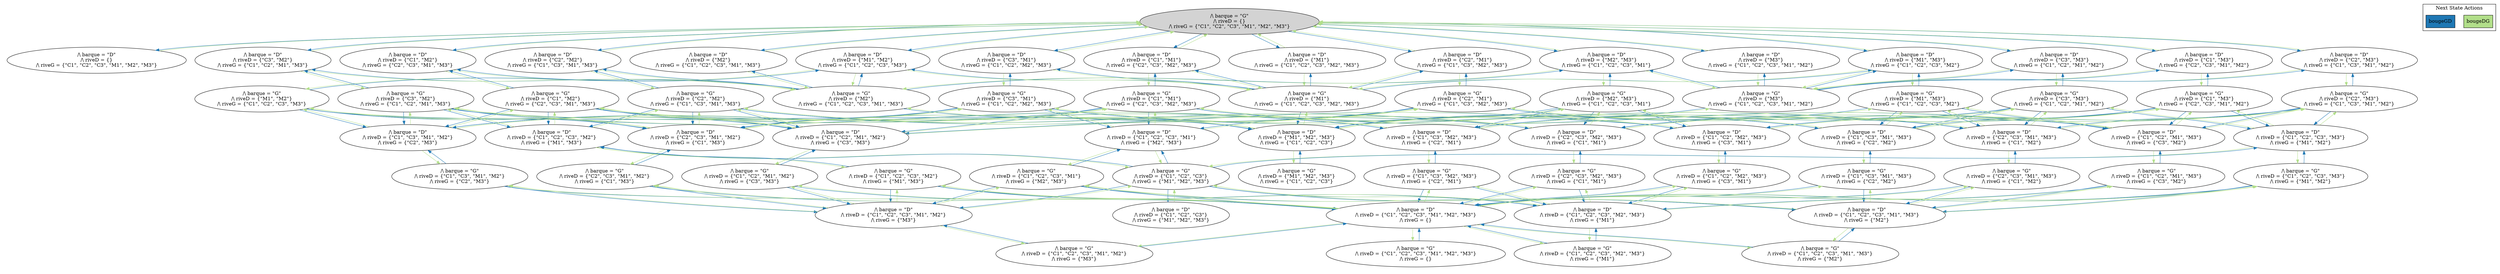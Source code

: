 strict digraph DiskGraph {
edge [colorscheme="paired12"]
nodesep=0.35;
subgraph cluster_graph {
color="white";
5907175726925374431 [label="/\\ barque = \"G\"\n/\\ riveD = {}\n/\\ riveG = {\"C1\", \"C2\", \"C3\", \"M1\", \"M2\", \"M3\"}",style = filled]
5907175726925374431 -> 2322356516066425877 [label="",color="2",fontcolor="2"];
2322356516066425877 [label="/\\ barque = \"D\"\n/\\ riveD = {}\n/\\ riveG = {\"C1\", \"C2\", \"C3\", \"M1\", \"M2\", \"M3\"}"];
2322356516066425877 -> 5907175726925374431 [label="",color="3",fontcolor="3"];
5907175726925374431 -> -6342338216882860989 [label="",color="2",fontcolor="2"];
-6342338216882860989 [label="/\\ barque = \"D\"\n/\\ riveD = {\"M1\"}\n/\\ riveG = {\"C1\", \"C2\", \"C3\", \"M2\", \"M3\"}"];
5907175726925374431 -> -5211829097058377301 [label="",color="2",fontcolor="2"];
-5211829097058377301 [label="/\\ barque = \"D\"\n/\\ riveD = {\"M2\"}\n/\\ riveG = {\"C1\", \"C2\", \"C3\", \"M1\", \"M3\"}"];
5907175726925374431 -> -6608993808794671568 [label="",color="2",fontcolor="2"];
-6608993808794671568 [label="/\\ barque = \"D\"\n/\\ riveD = {\"M3\"}\n/\\ riveG = {\"C1\", \"C2\", \"C3\", \"M1\", \"M2\"}"];
5907175726925374431 -> -6295673160009745825 [label="",color="2",fontcolor="2"];
-6295673160009745825 [label="/\\ barque = \"D\"\n/\\ riveD = {\"C1\", \"M1\"}\n/\\ riveG = {\"C2\", \"C3\", \"M2\", \"M3\"}"];
-6342338216882860989 -> -3009716223600389239 [label="",color="3",fontcolor="3"];
-3009716223600389239 [label="/\\ barque = \"G\"\n/\\ riveD = {\"M1\"}\n/\\ riveG = {\"C1\", \"C2\", \"C3\", \"M2\", \"M3\"}"];
5907175726925374431 -> -1166829772799757388 [label="",color="2",fontcolor="2"];
-1166829772799757388 [label="/\\ barque = \"D\"\n/\\ riveD = {\"C1\", \"M2\"}\n/\\ riveG = {\"C2\", \"C3\", \"M1\", \"M3\"}"];
-6342338216882860989 -> 5907175726925374431 [label="",color="3",fontcolor="3"];
5907175726925374431 -> -3546663816355846098 [label="",color="2",fontcolor="2"];
-3546663816355846098 [label="/\\ barque = \"D\"\n/\\ riveD = {\"C1\", \"M3\"}\n/\\ riveG = {\"C2\", \"C3\", \"M1\", \"M2\"}"];
5907175726925374431 -> -5560863851450552153 [label="",color="2",fontcolor="2"];
-5560863851450552153 [label="/\\ barque = \"D\"\n/\\ riveD = {\"C2\", \"M1\"}\n/\\ riveG = {\"C1\", \"C3\", \"M2\", \"M3\"}"];
5907175726925374431 -> -739707618045888180 [label="",color="2",fontcolor="2"];
-739707618045888180 [label="/\\ barque = \"D\"\n/\\ riveD = {\"C2\", \"M2\"}\n/\\ riveG = {\"C1\", \"C3\", \"M1\", \"M3\"}"];
5907175726925374431 -> -3119541695894379818 [label="",color="2",fontcolor="2"];
-3119541695894379818 [label="/\\ barque = \"D\"\n/\\ riveD = {\"C2\", \"M3\"}\n/\\ riveG = {\"C1\", \"C3\", \"M1\", \"M2\"}"];
5907175726925374431 -> 7557497683329612578 [label="",color="2",fontcolor="2"];
7557497683329612578 [label="/\\ barque = \"D\"\n/\\ riveD = {\"C3\", \"M1\"}\n/\\ riveG = {\"C1\", \"C2\", \"M2\", \"M3\"}"];
-5211829097058377301 -> -4148951084682183071 [label="",color="3",fontcolor="3"];
-4148951084682183071 [label="/\\ barque = \"G\"\n/\\ riveD = {\"M2\"}\n/\\ riveG = {\"C1\", \"C2\", \"C3\", \"M1\", \"M3\"}"];
5907175726925374431 -> 3426799542261068489 [label="",color="2",fontcolor="2"];
3426799542261068489 [label="/\\ barque = \"D\"\n/\\ riveD = {\"C3\", \"M2\"}\n/\\ riveG = {\"C1\", \"C2\", \"M1\", \"M3\"}"];
-5211829097058377301 -> 5907175726925374431 [label="",color="3",fontcolor="3"];
5907175726925374431 -> 1046909390528604499 [label="",color="2",fontcolor="2"];
1046909390528604499 [label="/\\ barque = \"D\"\n/\\ riveD = {\"C3\", \"M3\"}\n/\\ riveG = {\"C1\", \"C2\", \"M1\", \"M2\"}"];
5907175726925374431 -> -6972668553976640614 [label="",color="2",fontcolor="2"];
-6972668553976640614 [label="/\\ barque = \"D\"\n/\\ riveD = {\"M1\", \"M2\"}\n/\\ riveG = {\"C1\", \"C2\", \"C3\", \"M3\"}"];
5907175726925374431 -> -4740825408484356096 [label="",color="2",fontcolor="2"];
-4740825408484356096 [label="/\\ barque = \"D\"\n/\\ riveD = {\"M1\", \"M3\"}\n/\\ riveG = {\"C1\", \"C2\", \"C3\", \"M2\"}"];
5907175726925374431 -> -8497951563394803539 [label="",color="2",fontcolor="2"];
-8497951563394803539 [label="/\\ barque = \"D\"\n/\\ riveD = {\"M2\", \"M3\"}\n/\\ riveG = {\"C1\", \"C2\", \"C3\", \"M1\"}"];
-6608993808794671568 -> -3060186251567547910 [label="",color="3",fontcolor="3"];
-3060186251567547910 [label="/\\ barque = \"G\"\n/\\ riveD = {\"M3\"}\n/\\ riveG = {\"C1\", \"C2\", \"C3\", \"M1\", \"M2\"}"];
-6608993808794671568 -> 5907175726925374431 [label="",color="3",fontcolor="3"];
-6295673160009745825 -> -2782822796270901867 [label="",color="3",fontcolor="3"];
-2782822796270901867 [label="/\\ barque = \"G\"\n/\\ riveD = {\"C1\", \"M1\"}\n/\\ riveG = {\"C2\", \"C3\", \"M2\", \"M3\"}"];
-3009716223600389239 -> -6342338216882860989 [label="",color="2",fontcolor="2"];
-6295673160009745825 -> -3009716223600389239 [label="",color="3",fontcolor="3"];
-3009716223600389239 -> -6295673160009745825 [label="",color="2",fontcolor="2"];
-3009716223600389239 -> -5560863851450552153 [label="",color="2",fontcolor="2"];
-6295673160009745825 -> 5907175726925374431 [label="",color="3",fontcolor="3"];
-3009716223600389239 -> 7557497683329612578 [label="",color="2",fontcolor="2"];
-3009716223600389239 -> -6972668553976640614 [label="",color="2",fontcolor="2"];
-3009716223600389239 -> -4740825408484356096 [label="",color="2",fontcolor="2"];
-1166829772799757388 -> -7057495259220398978 [label="",color="3",fontcolor="3"];
-7057495259220398978 [label="/\\ barque = \"G\"\n/\\ riveD = {\"C1\", \"M2\"}\n/\\ riveG = {\"C2\", \"C3\", \"M1\", \"M3\"}"];
-1166829772799757388 -> -4148951084682183071 [label="",color="3",fontcolor="3"];
-1166829772799757388 -> 5907175726925374431 [label="",color="3",fontcolor="3"];
-3009716223600389239 -> 1381914142845351932 [label="",color="2",fontcolor="2"];
1381914142845351932 [label="/\\ barque = \"D\"\n/\\ riveD = {\"M1\", \"M2\", \"M3\"}\n/\\ riveG = {\"C1\", \"C2\", \"C3\"}"];
-3546663816355846098 -> -4681610593988151324 [label="",color="3",fontcolor="3"];
-4681610593988151324 [label="/\\ barque = \"G\"\n/\\ riveD = {\"C1\", \"M3\"}\n/\\ riveG = {\"C2\", \"C3\", \"M1\", \"M2\"}"];
-3546663816355846098 -> -3060186251567547910 [label="",color="3",fontcolor="3"];
-5560863851450552153 -> -4389887864490741907 [label="",color="3",fontcolor="3"];
-4389887864490741907 [label="/\\ barque = \"G\"\n/\\ riveD = {\"C2\", \"M1\"}\n/\\ riveG = {\"C1\", \"C3\", \"M2\", \"M3\"}"];
-5560863851450552153 -> -3009716223600389239 [label="",color="3",fontcolor="3"];
-3546663816355846098 -> 5907175726925374431 [label="",color="3",fontcolor="3"];
-5560863851450552153 -> 5907175726925374431 [label="",color="3",fontcolor="3"];
-739707618045888180 -> -8900190230788118906 [label="",color="3",fontcolor="3"];
-8900190230788118906 [label="/\\ barque = \"G\"\n/\\ riveD = {\"C2\", \"M2\"}\n/\\ riveG = {\"C1\", \"C3\", \"M1\", \"M3\"}"];
-739707618045888180 -> -4148951084682183071 [label="",color="3",fontcolor="3"];
-3119541695894379818 -> -6524305531128791780 [label="",color="3",fontcolor="3"];
-6524305531128791780 [label="/\\ barque = \"G\"\n/\\ riveD = {\"C2\", \"M3\"}\n/\\ riveG = {\"C1\", \"C3\", \"M1\", \"M2\"}"];
-3119541695894379818 -> -3060186251567547910 [label="",color="3",fontcolor="3"];
-739707618045888180 -> 5907175726925374431 [label="",color="3",fontcolor="3"];
-3119541695894379818 -> 5907175726925374431 [label="",color="3",fontcolor="3"];
7557497683329612578 -> 1810882382810801384 [label="",color="3",fontcolor="3"];
1810882382810801384 [label="/\\ barque = \"G\"\n/\\ riveD = {\"C3\", \"M1\"}\n/\\ riveG = {\"C1\", \"C2\", \"M2\", \"M3\"}"];
-4148951084682183071 -> -5211829097058377301 [label="",color="2",fontcolor="2"];
7557497683329612578 -> -3009716223600389239 [label="",color="3",fontcolor="3"];
-4148951084682183071 -> -1166829772799757388 [label="",color="2",fontcolor="2"];
-4148951084682183071 -> -739707618045888180 [label="",color="2",fontcolor="2"];
7557497683329612578 -> 5907175726925374431 [label="",color="3",fontcolor="3"];
-4148951084682183071 -> 3426799542261068489 [label="",color="2",fontcolor="2"];
-4148951084682183071 -> -6972668553976640614 [label="",color="2",fontcolor="2"];
-4148951084682183071 -> -8497951563394803539 [label="",color="2",fontcolor="2"];
3426799542261068489 -> 6795469990610906371 [label="",color="3",fontcolor="3"];
6795469990610906371 [label="/\\ barque = \"G\"\n/\\ riveD = {\"C3\", \"M2\"}\n/\\ riveG = {\"C1\", \"C2\", \"M1\", \"M3\"}"];
3426799542261068489 -> -4148951084682183071 [label="",color="3",fontcolor="3"];
3426799542261068489 -> 5907175726925374431 [label="",color="3",fontcolor="3"];
-4148951084682183071 -> 1381914142845351932 [label="",color="2",fontcolor="2"];
1046909390528604499 -> 9171428358758332057 [label="",color="3",fontcolor="3"];
9171428358758332057 [label="/\\ barque = \"G\"\n/\\ riveD = {\"C3\", \"M3\"}\n/\\ riveG = {\"C1\", \"C2\", \"M1\", \"M2\"}"];
1046909390528604499 -> -3060186251567547910 [label="",color="3",fontcolor="3"];
-6972668553976640614 -> -1226051052295547824 [label="",color="3",fontcolor="3"];
-1226051052295547824 [label="/\\ barque = \"G\"\n/\\ riveD = {\"M1\", \"M2\"}\n/\\ riveG = {\"C1\", \"C2\", \"C3\", \"M3\"}"];
-6972668553976640614 -> -4148951084682183071 [label="",color="3",fontcolor="3"];
1046909390528604499 -> 5907175726925374431 [label="",color="3",fontcolor="3"];
-6972668553976640614 -> -3009716223600389239 [label="",color="3",fontcolor="3"];
-6972668553976640614 -> 5907175726925374431 [label="",color="3",fontcolor="3"];
-4740825408484356096 -> -3461825981778145334 [label="",color="3",fontcolor="3"];
-3461825981778145334 [label="/\\ barque = \"G\"\n/\\ riveD = {\"M1\", \"M3\"}\n/\\ riveG = {\"C1\", \"C2\", \"C3\", \"M2\"}"];
-4740825408484356096 -> -3060186251567547910 [label="",color="3",fontcolor="3"];
-4740825408484356096 -> -3009716223600389239 [label="",color="3",fontcolor="3"];
-8497951563394803539 -> -301426822055131289 [label="",color="3",fontcolor="3"];
-301426822055131289 [label="/\\ barque = \"G\"\n/\\ riveD = {\"M2\", \"M3\"}\n/\\ riveG = {\"C1\", \"C2\", \"C3\", \"M1\"}"];
-4740825408484356096 -> 5907175726925374431 [label="",color="3",fontcolor="3"];
-8497951563394803539 -> -3060186251567547910 [label="",color="3",fontcolor="3"];
-8497951563394803539 -> -4148951084682183071 [label="",color="3",fontcolor="3"];
-8497951563394803539 -> 5907175726925374431 [label="",color="3",fontcolor="3"];
-3060186251567547910 -> -6608993808794671568 [label="",color="2",fontcolor="2"];
-3060186251567547910 -> -3546663816355846098 [label="",color="2",fontcolor="2"];
-3060186251567547910 -> -3119541695894379818 [label="",color="2",fontcolor="2"];
-3060186251567547910 -> 1046909390528604499 [label="",color="2",fontcolor="2"];
-2782822796270901867 -> -6295673160009745825 [label="",color="2",fontcolor="2"];
-3060186251567547910 -> -4740825408484356096 [label="",color="2",fontcolor="2"];
-3060186251567547910 -> -8497951563394803539 [label="",color="2",fontcolor="2"];
-2782822796270901867 -> -1191322657744820364 [label="",color="2",fontcolor="2"];
-1191322657744820364 [label="/\\ barque = \"D\"\n/\\ riveD = {\"C1\", \"C2\", \"C3\", \"M1\"}\n/\\ riveG = {\"M2\", \"M3\"}"];
-2782822796270901867 -> -2550216929281113034 [label="",color="2",fontcolor="2"];
-2550216929281113034 [label="/\\ barque = \"D\"\n/\\ riveD = {\"C1\", \"C2\", \"M1\", \"M2\"}\n/\\ riveG = {\"C3\", \"M3\"}"];
-2782822796270901867 -> 3147533530085924886 [label="",color="2",fontcolor="2"];
3147533530085924886 [label="/\\ barque = \"D\"\n/\\ riveD = {\"C1\", \"C2\", \"M1\", \"M3\"}\n/\\ riveG = {\"C3\", \"M2\"}"];
-3060186251567547910 -> 1381914142845351932 [label="",color="2",fontcolor="2"];
-2782822796270901867 -> -2180163598574009489 [label="",color="2",fontcolor="2"];
-2180163598574009489 [label="/\\ barque = \"D\"\n/\\ riveD = {\"C1\", \"C3\", \"M1\", \"M2\"}\n/\\ riveG = {\"C2\", \"M3\"}"];
-2782822796270901867 -> 1624399672550778703 [label="",color="2",fontcolor="2"];
1624399672550778703 [label="/\\ barque = \"D\"\n/\\ riveD = {\"C1\", \"C3\", \"M1\", \"M3\"}\n/\\ riveG = {\"C2\", \"M2\"}"];
-7057495259220398978 -> -1166829772799757388 [label="",color="2",fontcolor="2"];
1381914142845351932 -> 7128530134853953590 [label="",color="3",fontcolor="3"];
7128530134853953590 [label="/\\ barque = \"G\"\n/\\ riveD = {\"M1\", \"M2\", \"M3\"}\n/\\ riveG = {\"C1\", \"C2\", \"C3\"}"];
-7057495259220398978 -> -1775558016355242714 [label="",color="2",fontcolor="2"];
-1775558016355242714 [label="/\\ barque = \"D\"\n/\\ riveD = {\"C1\", \"C2\", \"C3\", \"M2\"}\n/\\ riveG = {\"M1\", \"M3\"}"];
1381914142845351932 -> -301426822055131289 [label="",color="3",fontcolor="3"];
-7057495259220398978 -> -2550216929281113034 [label="",color="2",fontcolor="2"];
1381914142845351932 -> -3461825981778145334 [label="",color="3",fontcolor="3"];
-7057495259220398978 -> 834265416456288055 [label="",color="2",fontcolor="2"];
834265416456288055 [label="/\\ barque = \"D\"\n/\\ riveD = {\"C1\", \"C2\", \"M2\", \"M3\"}\n/\\ riveG = {\"C3\", \"M1\"}"];
1381914142845351932 -> -1226051052295547824 [label="",color="3",fontcolor="3"];
-7057495259220398978 -> -2180163598574009489 [label="",color="2",fontcolor="2"];
-7057495259220398978 -> 3942523297874604142 [label="",color="2",fontcolor="2"];
3942523297874604142 [label="/\\ barque = \"D\"\n/\\ riveD = {\"C1\", \"C3\", \"M2\", \"M3\"}\n/\\ riveG = {\"C2\", \"M1\"}"];
1381914142845351932 -> -3060186251567547910 [label="",color="3",fontcolor="3"];
1381914142845351932 -> -4148951084682183071 [label="",color="3",fontcolor="3"];
1381914142845351932 -> -3009716223600389239 [label="",color="3",fontcolor="3"];
-4681610593988151324 -> -3546663816355846098 [label="",color="2",fontcolor="2"];
-4389887864490741907 -> -5560863851450552153 [label="",color="2",fontcolor="2"];
-4681610593988151324 -> 1184012684419942662 [label="",color="2",fontcolor="2"];
1184012684419942662 [label="/\\ barque = \"D\"\n/\\ riveD = {\"C1\", \"C2\", \"C3\", \"M3\"}\n/\\ riveG = {\"M1\", \"M2\"}"];
-4681610593988151324 -> 3147533530085924886 [label="",color="2",fontcolor="2"];
-4389887864490741907 -> -1191322657744820364 [label="",color="2",fontcolor="2"];
-4681610593988151324 -> 834265416456288055 [label="",color="2",fontcolor="2"];
-4389887864490741907 -> -2550216929281113034 [label="",color="2",fontcolor="2"];
-4681610593988151324 -> 1624399672550778703 [label="",color="2",fontcolor="2"];
-4389887864490741907 -> 3147533530085924886 [label="",color="2",fontcolor="2"];
-4681610593988151324 -> 3942523297874604142 [label="",color="2",fontcolor="2"];
-4389887864490741907 -> -1013836375728312697 [label="",color="2",fontcolor="2"];
-1013836375728312697 [label="/\\ barque = \"D\"\n/\\ riveD = {\"C2\", \"C3\", \"M1\", \"M2\"}\n/\\ riveG = {\"C1\", \"M3\"}"];
-4389887864490741907 -> 494172302581959335 [label="",color="2",fontcolor="2"];
494172302581959335 [label="/\\ barque = \"D\"\n/\\ riveD = {\"C2\", \"C3\", \"M1\", \"M3\"}\n/\\ riveG = {\"C1\", \"M2\"}"];
-8900190230788118906 -> -739707618045888180 [label="",color="2",fontcolor="2"];
-6524305531128791780 -> -3119541695894379818 [label="",color="2",fontcolor="2"];
-8900190230788118906 -> -1775558016355242714 [label="",color="2",fontcolor="2"];
-8900190230788118906 -> -2550216929281113034 [label="",color="2",fontcolor="2"];
-8900190230788118906 -> 834265416456288055 [label="",color="2",fontcolor="2"];
-6524305531128791780 -> 1184012684419942662 [label="",color="2",fontcolor="2"];
-8900190230788118906 -> -1013836375728312697 [label="",color="2",fontcolor="2"];
-6524305531128791780 -> 3147533530085924886 [label="",color="2",fontcolor="2"];
-8900190230788118906 -> 2802938809277095302 [label="",color="2",fontcolor="2"];
2802938809277095302 [label="/\\ barque = \"D\"\n/\\ riveD = {\"C2\", \"C3\", \"M2\", \"M3\"}\n/\\ riveG = {\"C1\", \"M1\"}"];
-6524305531128791780 -> 834265416456288055 [label="",color="2",fontcolor="2"];
-6524305531128791780 -> 494172302581959335 [label="",color="2",fontcolor="2"];
-6524305531128791780 -> 2802938809277095302 [label="",color="2",fontcolor="2"];
1810882382810801384 -> 7557497683329612578 [label="",color="2",fontcolor="2"];
6795469990610906371 -> 3426799542261068489 [label="",color="2",fontcolor="2"];
1810882382810801384 -> -1191322657744820364 [label="",color="2",fontcolor="2"];
1810882382810801384 -> -2180163598574009489 [label="",color="2",fontcolor="2"];
6795469990610906371 -> -1775558016355242714 [label="",color="2",fontcolor="2"];
1810882382810801384 -> 1624399672550778703 [label="",color="2",fontcolor="2"];
6795469990610906371 -> -2180163598574009489 [label="",color="2",fontcolor="2"];
1810882382810801384 -> -1013836375728312697 [label="",color="2",fontcolor="2"];
6795469990610906371 -> 3942523297874604142 [label="",color="2",fontcolor="2"];
1810882382810801384 -> 494172302581959335 [label="",color="2",fontcolor="2"];
6795469990610906371 -> -1013836375728312697 [label="",color="2",fontcolor="2"];
6795469990610906371 -> 2802938809277095302 [label="",color="2",fontcolor="2"];
9171428358758332057 -> 1046909390528604499 [label="",color="2",fontcolor="2"];
-1226051052295547824 -> -6972668553976640614 [label="",color="2",fontcolor="2"];
9171428358758332057 -> 1184012684419942662 [label="",color="2",fontcolor="2"];
9171428358758332057 -> 1624399672550778703 [label="",color="2",fontcolor="2"];
-1226051052295547824 -> 1381914142845351932 [label="",color="2",fontcolor="2"];
9171428358758332057 -> 3942523297874604142 [label="",color="2",fontcolor="2"];
9171428358758332057 -> 494172302581959335 [label="",color="2",fontcolor="2"];
-1226051052295547824 -> -2550216929281113034 [label="",color="2",fontcolor="2"];
-1226051052295547824 -> -2180163598574009489 [label="",color="2",fontcolor="2"];
9171428358758332057 -> 2802938809277095302 [label="",color="2",fontcolor="2"];
-1226051052295547824 -> -1013836375728312697 [label="",color="2",fontcolor="2"];
-3461825981778145334 -> -4740825408484356096 [label="",color="2",fontcolor="2"];
-301426822055131289 -> -8497951563394803539 [label="",color="2",fontcolor="2"];
-301426822055131289 -> 1381914142845351932 [label="",color="2",fontcolor="2"];
-301426822055131289 -> 834265416456288055 [label="",color="2",fontcolor="2"];
-301426822055131289 -> 3942523297874604142 [label="",color="2",fontcolor="2"];
-301426822055131289 -> 2802938809277095302 [label="",color="2",fontcolor="2"];
-1191322657744820364 -> -7009930137785370434 [label="",color="3",fontcolor="3"];
-7009930137785370434 [label="/\\ barque = \"G\"\n/\\ riveD = {\"C1\", \"C2\", \"C3\", \"M1\"}\n/\\ riveG = {\"M2\", \"M3\"}"];
-1191322657744820364 -> 8942431452704499858 [label="",color="3",fontcolor="3"];
8942431452704499858 [label="/\\ barque = \"G\"\n/\\ riveD = {\"C1\", \"C2\", \"C3\"}\n/\\ riveG = {\"M1\", \"M2\", \"M3\"}"];
-1191322657744820364 -> 1810882382810801384 [label="",color="3",fontcolor="3"];
-1191322657744820364 -> -4389887864490741907 [label="",color="3",fontcolor="3"];
-1191322657744820364 -> -2782822796270901867 [label="",color="3",fontcolor="3"];
-3461825981778145334 -> 1381914142845351932 [label="",color="2",fontcolor="2"];
-3461825981778145334 -> 3147533530085924886 [label="",color="2",fontcolor="2"];
-2550216929281113034 -> -5954914559742272516 [label="",color="3",fontcolor="3"];
-5954914559742272516 [label="/\\ barque = \"G\"\n/\\ riveD = {\"C1\", \"C2\", \"M1\", \"M2\"}\n/\\ riveG = {\"C3\", \"M3\"}"];
-3461825981778145334 -> 1624399672550778703 [label="",color="2",fontcolor="2"];
-2550216929281113034 -> -1226051052295547824 [label="",color="3",fontcolor="3"];
-3461825981778145334 -> 494172302581959335 [label="",color="2",fontcolor="2"];
-2550216929281113034 -> -8900190230788118906 [label="",color="3",fontcolor="3"];
-2550216929281113034 -> -4389887864490741907 [label="",color="3",fontcolor="3"];
3147533530085924886 -> 6516254448613244892 [label="",color="3",fontcolor="3"];
6516254448613244892 [label="/\\ barque = \"G\"\n/\\ riveD = {\"C1\", \"C2\", \"M1\", \"M3\"}\n/\\ riveG = {\"C3\", \"M2\"}"];
-2550216929281113034 -> -7057495259220398978 [label="",color="3",fontcolor="3"];
-2550216929281113034 -> -2782822796270901867 [label="",color="3",fontcolor="3"];
3147533530085924886 -> -3461825981778145334 [label="",color="3",fontcolor="3"];
3147533530085924886 -> -6524305531128791780 [label="",color="3",fontcolor="3"];
-2180163598574009489 -> -8034796433242334043 [label="",color="3",fontcolor="3"];
-8034796433242334043 [label="/\\ barque = \"G\"\n/\\ riveD = {\"C1\", \"C3\", \"M1\", \"M2\"}\n/\\ riveG = {\"C2\", \"M3\"}"];
3147533530085924886 -> -4389887864490741907 [label="",color="3",fontcolor="3"];
3147533530085924886 -> -4681610593988151324 [label="",color="3",fontcolor="3"];
-2180163598574009489 -> -1226051052295547824 [label="",color="3",fontcolor="3"];
3147533530085924886 -> -2782822796270901867 [label="",color="3",fontcolor="3"];
-2180163598574009489 -> 6795469990610906371 [label="",color="3",fontcolor="3"];
-2180163598574009489 -> 1810882382810801384 [label="",color="3",fontcolor="3"];
1624399672550778703 -> 7443092362603526277 [label="",color="3",fontcolor="3"];
7443092362603526277 [label="/\\ barque = \"G\"\n/\\ riveD = {\"C1\", \"C3\", \"M1\", \"M3\"}\n/\\ riveG = {\"C2\", \"M2\"}"];
-2180163598574009489 -> -7057495259220398978 [label="",color="3",fontcolor="3"];
-2180163598574009489 -> -2782822796270901867 [label="",color="3",fontcolor="3"];
1624399672550778703 -> -3461825981778145334 [label="",color="3",fontcolor="3"];
7128530134853953590 -> 1381914142845351932 [label="",color="2",fontcolor="2"];
1624399672550778703 -> 9171428358758332057 [label="",color="3",fontcolor="3"];
1624399672550778703 -> 1810882382810801384 [label="",color="3",fontcolor="3"];
-1775558016355242714 -> -7594238229519404308 [label="",color="3",fontcolor="3"];
-7594238229519404308 [label="/\\ barque = \"G\"\n/\\ riveD = {\"C1\", \"C2\", \"C3\", \"M2\"}\n/\\ riveG = {\"M1\", \"M3\"}"];
1624399672550778703 -> -4681610593988151324 [label="",color="3",fontcolor="3"];
-1775558016355242714 -> 8942431452704499858 [label="",color="3",fontcolor="3"];
1624399672550778703 -> -2782822796270901867 [label="",color="3",fontcolor="3"];
-1775558016355242714 -> 6795469990610906371 [label="",color="3",fontcolor="3"];
834265416456288055 -> 8814613252513507581 [label="",color="3",fontcolor="3"];
8814613252513507581 [label="/\\ barque = \"G\"\n/\\ riveD = {\"C1\", \"C2\", \"M2\", \"M3\"}\n/\\ riveG = {\"C3\", \"M1\"}"];
-1775558016355242714 -> -8900190230788118906 [label="",color="3",fontcolor="3"];
834265416456288055 -> -301426822055131289 [label="",color="3",fontcolor="3"];
-1775558016355242714 -> -7057495259220398978 [label="",color="3",fontcolor="3"];
834265416456288055 -> -6524305531128791780 [label="",color="3",fontcolor="3"];
834265416456288055 -> -8900190230788118906 [label="",color="3",fontcolor="3"];
3942523297874604142 -> 5149448332909080484 [label="",color="3",fontcolor="3"];
5149448332909080484 [label="/\\ barque = \"G\"\n/\\ riveD = {\"C1\", \"C3\", \"M2\", \"M3\"}\n/\\ riveG = {\"C2\", \"M1\"}"];
834265416456288055 -> -4681610593988151324 [label="",color="3",fontcolor="3"];
3942523297874604142 -> -301426822055131289 [label="",color="3",fontcolor="3"];
834265416456288055 -> -7057495259220398978 [label="",color="3",fontcolor="3"];
3942523297874604142 -> 9171428358758332057 [label="",color="3",fontcolor="3"];
3942523297874604142 -> 6795469990610906371 [label="",color="3",fontcolor="3"];
1184012684419942662 -> 7038667410528392908 [label="",color="3",fontcolor="3"];
7038667410528392908 [label="/\\ barque = \"G\"\n/\\ riveD = {\"C1\", \"C2\", \"C3\", \"M3\"}\n/\\ riveG = {\"M1\", \"M2\"}"];
3942523297874604142 -> -4681610593988151324 [label="",color="3",fontcolor="3"];
1184012684419942662 -> 8942431452704499858 [label="",color="3",fontcolor="3"];
3942523297874604142 -> -7057495259220398978 [label="",color="3",fontcolor="3"];
1184012684419942662 -> 9171428358758332057 [label="",color="3",fontcolor="3"];
-1013836375728312697 -> -9210412347429375667 [label="",color="3",fontcolor="3"];
-9210412347429375667 [label="/\\ barque = \"G\"\n/\\ riveD = {\"C2\", \"C3\", \"M1\", \"M2\"}\n/\\ riveG = {\"C1\", \"M3\"}"];
1184012684419942662 -> -6524305531128791780 [label="",color="3",fontcolor="3"];
-1013836375728312697 -> -1226051052295547824 [label="",color="3",fontcolor="3"];
1184012684419942662 -> -4681610593988151324 [label="",color="3",fontcolor="3"];
-1013836375728312697 -> 6795469990610906371 [label="",color="3",fontcolor="3"];
494172302581959335 -> 8582608423785174381 [label="",color="3",fontcolor="3"];
8582608423785174381 [label="/\\ barque = \"G\"\n/\\ riveD = {\"C2\", \"C3\", \"M1\", \"M3\"}\n/\\ riveG = {\"C1\", \"M2\"}"];
-1013836375728312697 -> 1810882382810801384 [label="",color="3",fontcolor="3"];
494172302581959335 -> -3461825981778145334 [label="",color="3",fontcolor="3"];
-1013836375728312697 -> -8900190230788118906 [label="",color="3",fontcolor="3"];
494172302581959335 -> 9171428358758332057 [label="",color="3",fontcolor="3"];
-1013836375728312697 -> -4389887864490741907 [label="",color="3",fontcolor="3"];
494172302581959335 -> 1810882382810801384 [label="",color="3",fontcolor="3"];
494172302581959335 -> -6524305531128791780 [label="",color="3",fontcolor="3"];
2802938809277095302 -> 6279744164659692108 [label="",color="3",fontcolor="3"];
6279744164659692108 [label="/\\ barque = \"G\"\n/\\ riveD = {\"C2\", \"C3\", \"M2\", \"M3\"}\n/\\ riveG = {\"C1\", \"M1\"}"];
494172302581959335 -> -4389887864490741907 [label="",color="3",fontcolor="3"];
2802938809277095302 -> -301426822055131289 [label="",color="3",fontcolor="3"];
2802938809277095302 -> 9171428358758332057 [label="",color="3",fontcolor="3"];
-7009930137785370434 -> -1191322657744820364 [label="",color="2",fontcolor="2"];
2802938809277095302 -> 6795469990610906371 [label="",color="3",fontcolor="3"];
-7009930137785370434 -> 6652290137938966502 [label="",color="2",fontcolor="2"];
6652290137938966502 [label="/\\ barque = \"D\"\n/\\ riveD = {\"C1\", \"C2\", \"C3\", \"M1\", \"M2\"}\n/\\ riveG = {\"M3\"}"];
2802938809277095302 -> -6524305531128791780 [label="",color="3",fontcolor="3"];
-7009930137785370434 -> 5375922981208263354 [label="",color="2",fontcolor="2"];
5375922981208263354 [label="/\\ barque = \"D\"\n/\\ riveD = {\"C1\", \"C2\", \"C3\", \"M1\", \"M3\"}\n/\\ riveG = {\"M2\"}"];
2802938809277095302 -> -8900190230788118906 [label="",color="3",fontcolor="3"];
-7009930137785370434 -> -8252155411193999327 [label="",color="2",fontcolor="2"];
-8252155411193999327 [label="/\\ barque = \"D\"\n/\\ riveD = {\"C1\", \"C2\", \"C3\", \"M1\", \"M2\", \"M3\"}\n/\\ riveG = {}"];
8942431452704499858 -> 998055232619083608 [label="",color="2",fontcolor="2"];
998055232619083608 [label="/\\ barque = \"D\"\n/\\ riveD = {\"C1\", \"C2\", \"C3\"}\n/\\ riveG = {\"M1\", \"M2\", \"M3\"}"];
-5954914559742272516 -> -2550216929281113034 [label="",color="2",fontcolor="2"];
8942431452704499858 -> -1191322657744820364 [label="",color="2",fontcolor="2"];
-5954914559742272516 -> 6652290137938966502 [label="",color="2",fontcolor="2"];
8942431452704499858 -> -1775558016355242714 [label="",color="2",fontcolor="2"];
-5954914559742272516 -> -8252155411193999327 [label="",color="2",fontcolor="2"];
8942431452704499858 -> 1184012684419942662 [label="",color="2",fontcolor="2"];
6516254448613244892 -> 3147533530085924886 [label="",color="2",fontcolor="2"];
6516254448613244892 -> 5375922981208263354 [label="",color="2",fontcolor="2"];
6516254448613244892 -> -8252155411193999327 [label="",color="2",fontcolor="2"];
-8034796433242334043 -> -2180163598574009489 [label="",color="2",fontcolor="2"];
-8034796433242334043 -> 6652290137938966502 [label="",color="2",fontcolor="2"];
-8034796433242334043 -> -8252155411193999327 [label="",color="2",fontcolor="2"];
7443092362603526277 -> 1624399672550778703 [label="",color="2",fontcolor="2"];
7443092362603526277 -> 5375922981208263354 [label="",color="2",fontcolor="2"];
7443092362603526277 -> -8252155411193999327 [label="",color="2",fontcolor="2"];
-7594238229519404308 -> -1775558016355242714 [label="",color="2",fontcolor="2"];
-7594238229519404308 -> 6652290137938966502 [label="",color="2",fontcolor="2"];
-7594238229519404308 -> 7405008230153954733 [label="",color="2",fontcolor="2"];
7405008230153954733 [label="/\\ barque = \"D\"\n/\\ riveD = {\"C1\", \"C2\", \"C3\", \"M2\", \"M3\"}\n/\\ riveG = {\"M1\"}"];
-7594238229519404308 -> -8252155411193999327 [label="",color="2",fontcolor="2"];
8814613252513507581 -> 834265416456288055 [label="",color="2",fontcolor="2"];
8814613252513507581 -> 7405008230153954733 [label="",color="2",fontcolor="2"];
8814613252513507581 -> -8252155411193999327 [label="",color="2",fontcolor="2"];
5149448332909080484 -> 3942523297874604142 [label="",color="2",fontcolor="2"];
5149448332909080484 -> 7405008230153954733 [label="",color="2",fontcolor="2"];
5149448332909080484 -> -8252155411193999327 [label="",color="2",fontcolor="2"];
8942431452704499858 -> 6652290137938966502 [label="",color="2",fontcolor="2"];
7038667410528392908 -> 1184012684419942662 [label="",color="2",fontcolor="2"];
8942431452704499858 -> 5375922981208263354 [label="",color="2",fontcolor="2"];
7038667410528392908 -> 5375922981208263354 [label="",color="2",fontcolor="2"];
8942431452704499858 -> 7405008230153954733 [label="",color="2",fontcolor="2"];
7038667410528392908 -> 7405008230153954733 [label="",color="2",fontcolor="2"];
-9210412347429375667 -> -1013836375728312697 [label="",color="2",fontcolor="2"];
7038667410528392908 -> -8252155411193999327 [label="",color="2",fontcolor="2"];
-9210412347429375667 -> 6652290137938966502 [label="",color="2",fontcolor="2"];
8582608423785174381 -> 494172302581959335 [label="",color="2",fontcolor="2"];
-9210412347429375667 -> -8252155411193999327 [label="",color="2",fontcolor="2"];
8582608423785174381 -> 5375922981208263354 [label="",color="2",fontcolor="2"];
6279744164659692108 -> 2802938809277095302 [label="",color="2",fontcolor="2"];
8582608423785174381 -> -8252155411193999327 [label="",color="2",fontcolor="2"];
6279744164659692108 -> 7405008230153954733 [label="",color="2",fontcolor="2"];
6652290137938966502 -> 3283552209193543724 [label="",color="3",fontcolor="3"];
3283552209193543724 [label="/\\ barque = \"G\"\n/\\ riveD = {\"C1\", \"C2\", \"C3\", \"M1\", \"M2\"}\n/\\ riveG = {\"M3\"}"];
6279744164659692108 -> -8252155411193999327 [label="",color="2",fontcolor="2"];
6652290137938966502 -> -9210412347429375667 [label="",color="3",fontcolor="3"];
6652290137938966502 -> -8034796433242334043 [label="",color="3",fontcolor="3"];
5375922981208263354 -> 4277072208226325872 [label="",color="3",fontcolor="3"];
4277072208226325872 [label="/\\ barque = \"G\"\n/\\ riveD = {\"C1\", \"C2\", \"C3\", \"M1\", \"M3\"}\n/\\ riveG = {\"M2\"}"];
6652290137938966502 -> -5954914559742272516 [label="",color="3",fontcolor="3"];
5375922981208263354 -> 8582608423785174381 [label="",color="3",fontcolor="3"];
6652290137938966502 -> -7594238229519404308 [label="",color="3",fontcolor="3"];
5375922981208263354 -> 7443092362603526277 [label="",color="3",fontcolor="3"];
6652290137938966502 -> -7009930137785370434 [label="",color="3",fontcolor="3"];
5375922981208263354 -> 6516254448613244892 [label="",color="3",fontcolor="3"];
5375922981208263354 -> 7038667410528392908 [label="",color="3",fontcolor="3"];
6652290137938966502 -> 8942431452704499858 [label="",color="3",fontcolor="3"];
5375922981208263354 -> -7009930137785370434 [label="",color="3",fontcolor="3"];
-8252155411193999327 -> -235770937654947861 [label="",color="3",fontcolor="3"];
-235770937654947861 [label="/\\ barque = \"G\"\n/\\ riveD = {\"C1\", \"C2\", \"C3\", \"M1\", \"M2\", \"M3\"}\n/\\ riveG = {}"];
5375922981208263354 -> 8942431452704499858 [label="",color="3",fontcolor="3"];
-8252155411193999327 -> 1658437595164195431 [label="",color="3",fontcolor="3"];
1658437595164195431 [label="/\\ barque = \"G\"\n/\\ riveD = {\"C1\", \"C2\", \"C3\", \"M2\", \"M3\"}\n/\\ riveG = {\"M1\"}"];
998055232619083608 -> 8942431452704499858 [label="",color="3",fontcolor="3"];
-8252155411193999327 -> 4277072208226325872 [label="",color="3",fontcolor="3"];
-8252155411193999327 -> 3283552209193543724 [label="",color="3",fontcolor="3"];
7405008230153954733 -> 1658437595164195431 [label="",color="3",fontcolor="3"];
-8252155411193999327 -> 6279744164659692108 [label="",color="3",fontcolor="3"];
7405008230153954733 -> 6279744164659692108 [label="",color="3",fontcolor="3"];
-8252155411193999327 -> 8582608423785174381 [label="",color="3",fontcolor="3"];
7405008230153954733 -> 5149448332909080484 [label="",color="3",fontcolor="3"];
-8252155411193999327 -> -9210412347429375667 [label="",color="3",fontcolor="3"];
7405008230153954733 -> 8814613252513507581 [label="",color="3",fontcolor="3"];
-8252155411193999327 -> 5149448332909080484 [label="",color="3",fontcolor="3"];
7405008230153954733 -> 7038667410528392908 [label="",color="3",fontcolor="3"];
-8252155411193999327 -> 7443092362603526277 [label="",color="3",fontcolor="3"];
7405008230153954733 -> -7594238229519404308 [label="",color="3",fontcolor="3"];
-8252155411193999327 -> -8034796433242334043 [label="",color="3",fontcolor="3"];
-8252155411193999327 -> 8814613252513507581 [label="",color="3",fontcolor="3"];
7405008230153954733 -> 8942431452704499858 [label="",color="3",fontcolor="3"];
-8252155411193999327 -> 6516254448613244892 [label="",color="3",fontcolor="3"];
-8252155411193999327 -> -5954914559742272516 [label="",color="3",fontcolor="3"];
3283552209193543724 -> 6652290137938966502 [label="",color="2",fontcolor="2"];
-8252155411193999327 -> 7038667410528392908 [label="",color="3",fontcolor="3"];
3283552209193543724 -> -8252155411193999327 [label="",color="2",fontcolor="2"];
-8252155411193999327 -> -7594238229519404308 [label="",color="3",fontcolor="3"];
-8252155411193999327 -> -7009930137785370434 [label="",color="3",fontcolor="3"];
4277072208226325872 -> 5375922981208263354 [label="",color="2",fontcolor="2"];
4277072208226325872 -> -8252155411193999327 [label="",color="2",fontcolor="2"];
-235770937654947861 -> -8252155411193999327 [label="",color="2",fontcolor="2"];
1658437595164195431 -> 7405008230153954733 [label="",color="2",fontcolor="2"];
1658437595164195431 -> -8252155411193999327 [label="",color="2",fontcolor="2"];
{rank = same; 5907175726925374431;}
{rank = same; -5560863851450552153;-3546663816355846098;1046909390528604499;-5211829097058377301;-3119541695894379818;-6295673160009745825;7557497683329612578;-6972668553976640614;2322356516066425877;-8497951563394803539;-1166829772799757388;3426799542261068489;-6608993808794671568;-6342338216882860989;-4740825408484356096;-739707618045888180;}
{rank = same; -8900190230788118906;-3461825981778145334;-3009716223600389239;-3060186251567547910;-7057495259220398978;6795469990610906371;-301426822055131289;-1226051052295547824;-2782822796270901867;1810882382810801384;-6524305531128791780;-4148951084682183071;-4681610593988151324;9171428358758332057;-4389887864490741907;}
{rank = same; -1013836375728312697;2802938809277095302;1184012684419942662;1381914142845351932;-1191322657744820364;1624399672550778703;3147533530085924886;-2180163598574009489;3942523297874604142;-1775558016355242714;494172302581959335;-2550216929281113034;834265416456288055;}
{rank = same; -5954914559742272516;8814613252513507581;8582608423785174381;-7594238229519404308;-8034796433242334043;5149448332909080484;6516254448613244892;8942431452704499858;-7009930137785370434;7443092362603526277;7128530134853953590;7038667410528392908;-9210412347429375667;6279744164659692108;}
{rank = same; 5375922981208263354;7405008230153954733;998055232619083608;6652290137938966502;-8252155411193999327;}
{rank = same; -235770937654947861;3283552209193543724;1658437595164195431;4277072208226325872;}
}
subgraph cluster_legend {graph[style=bold];label = "Next State Actions" style="solid"
node [ labeljust="l",colorscheme="paired12",style=filled,shape=record ]
bougeDG [label="bougeDG",fillcolor=3]
bougeGD [label="bougeGD",fillcolor=2]
}}